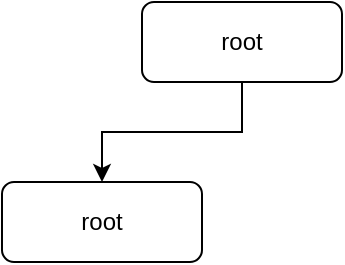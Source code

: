 <mxfile version="14.4.3" type="device" pages="5"><diagram id="8GySavSKxKX6QQx6Ma8m" name="Page-1"><mxGraphModel dx="1422" dy="796" grid="1" gridSize="10" guides="1" tooltips="1" connect="1" arrows="1" fold="1" page="1" pageScale="1" pageWidth="850" pageHeight="1100" math="0" shadow="0"><root><mxCell id="0"/><mxCell id="1" parent="0"/><mxCell id="D41sFBr4eCAOC7913Bmc-3" value="" style="edgeStyle=orthogonalEdgeStyle;rounded=0;orthogonalLoop=1;jettySize=auto;html=1;" edge="1" parent="1" source="D41sFBr4eCAOC7913Bmc-1" target="D41sFBr4eCAOC7913Bmc-2"><mxGeometry relative="1" as="geometry"/></mxCell><mxCell id="D41sFBr4eCAOC7913Bmc-1" value="root" style="rounded=1;whiteSpace=wrap;html=1;" vertex="1" parent="1"><mxGeometry x="370" y="90" width="100" height="40" as="geometry"/></mxCell><mxCell id="D41sFBr4eCAOC7913Bmc-2" value="root" style="rounded=1;whiteSpace=wrap;html=1;" vertex="1" parent="1"><mxGeometry x="300" y="180" width="100" height="40" as="geometry"/></mxCell></root></mxGraphModel></diagram><diagram name="Page-2" id="sOyPZaZrSx-ND-3U_L5J"><mxGraphModel dx="1718" dy="962" grid="1" gridSize="10" guides="1" tooltips="1" connect="1" arrows="1" fold="1" page="1" pageScale="1" pageWidth="850" pageHeight="1100" math="0" shadow="0"><root><mxCell id="zsGokrt1oiPqd7M9gTBO-0"/><mxCell id="zsGokrt1oiPqd7M9gTBO-1" parent="zsGokrt1oiPqd7M9gTBO-0"/><mxCell id="yEybjVMSFyJCioqOHTPo-84" value="" style="rounded=0;whiteSpace=wrap;html=1;" vertex="1" parent="zsGokrt1oiPqd7M9gTBO-1"><mxGeometry x="40" y="920" width="770" height="200" as="geometry"/></mxCell><mxCell id="yEybjVMSFyJCioqOHTPo-83" value="" style="rounded=0;whiteSpace=wrap;html=1;" vertex="1" parent="zsGokrt1oiPqd7M9gTBO-1"><mxGeometry x="654.5" y="140" width="150" height="730" as="geometry"/></mxCell><mxCell id="yEybjVMSFyJCioqOHTPo-82" value="" style="rounded=0;whiteSpace=wrap;html=1;" vertex="1" parent="zsGokrt1oiPqd7M9gTBO-1"><mxGeometry x="450" y="140" width="150" height="730" as="geometry"/></mxCell><mxCell id="yEybjVMSFyJCioqOHTPo-81" value="" style="rounded=0;whiteSpace=wrap;html=1;" vertex="1" parent="zsGokrt1oiPqd7M9gTBO-1"><mxGeometry x="250" y="140" width="150" height="730" as="geometry"/></mxCell><mxCell id="yEybjVMSFyJCioqOHTPo-79" value="" style="rounded=0;whiteSpace=wrap;html=1;" vertex="1" parent="zsGokrt1oiPqd7M9gTBO-1"><mxGeometry x="40" y="140" width="150" height="730" as="geometry"/></mxCell><mxCell id="920wuEPr79SAySh5fpeT-2" value="" style="edgeStyle=orthogonalEdgeStyle;rounded=0;orthogonalLoop=1;jettySize=auto;html=1;exitX=0;exitY=0.5;exitDx=0;exitDy=0;" parent="zsGokrt1oiPqd7M9gTBO-1" source="920wuEPr79SAySh5fpeT-0" target="920wuEPr79SAySh5fpeT-1" edge="1"><mxGeometry relative="1" as="geometry"/></mxCell><mxCell id="920wuEPr79SAySh5fpeT-90" style="edgeStyle=orthogonalEdgeStyle;rounded=0;orthogonalLoop=1;jettySize=auto;html=1;entryX=0.5;entryY=0;entryDx=0;entryDy=0;" parent="zsGokrt1oiPqd7M9gTBO-1" target="yEybjVMSFyJCioqOHTPo-3" edge="1"><mxGeometry relative="1" as="geometry"><mxPoint x="450" y="70" as="sourcePoint"/><mxPoint x="646.25" y="170" as="targetPoint"/><Array as="points"><mxPoint x="526" y="70"/></Array></mxGeometry></mxCell><mxCell id="920wuEPr79SAySh5fpeT-93" style="edgeStyle=orthogonalEdgeStyle;rounded=0;orthogonalLoop=1;jettySize=auto;html=1;entryX=0.5;entryY=0;entryDx=0;entryDy=0;" parent="zsGokrt1oiPqd7M9gTBO-1" source="920wuEPr79SAySh5fpeT-0" target="920wuEPr79SAySh5fpeT-33" edge="1"><mxGeometry relative="1" as="geometry"/></mxCell><mxCell id="920wuEPr79SAySh5fpeT-0" value="sensor messages" style="rounded=1;whiteSpace=wrap;html=1;" parent="zsGokrt1oiPqd7M9gTBO-1" vertex="1"><mxGeometry x="366.25" y="40" width="100" height="60" as="geometry"/></mxCell><mxCell id="920wuEPr79SAySh5fpeT-23" style="edgeStyle=orthogonalEdgeStyle;rounded=0;orthogonalLoop=1;jettySize=auto;html=1;exitX=1;exitY=0.5;exitDx=0;exitDy=0;" parent="zsGokrt1oiPqd7M9gTBO-1" source="920wuEPr79SAySh5fpeT-0" target="920wuEPr79SAySh5fpeT-24" edge="1"><mxGeometry relative="1" as="geometry"><mxPoint x="800" y="260" as="targetPoint"/></mxGeometry></mxCell><mxCell id="920wuEPr79SAySh5fpeT-1" value="multi-laser image time alignment" style="whiteSpace=wrap;html=1;rounded=1;" parent="zsGokrt1oiPqd7M9gTBO-1" vertex="1"><mxGeometry x="265.75" y="170" width="120" height="60" as="geometry"/></mxCell><mxCell id="920wuEPr79SAySh5fpeT-3" value="extract featrue from laser frame" style="whiteSpace=wrap;html=1;rounded=1;" parent="zsGokrt1oiPqd7M9gTBO-1" vertex="1"><mxGeometry x="265.75" y="350" width="120" height="60" as="geometry"/></mxCell><mxCell id="920wuEPr79SAySh5fpeT-8" value="laser odometry" style="whiteSpace=wrap;html=1;rounded=1;" parent="zsGokrt1oiPqd7M9gTBO-1" vertex="1"><mxGeometry x="265.75" y="530" width="120" height="60" as="geometry"/></mxCell><mxCell id="920wuEPr79SAySh5fpeT-12" value="save laser keyframe to map mananger" style="whiteSpace=wrap;html=1;rounded=1;" parent="zsGokrt1oiPqd7M9gTBO-1" vertex="1"><mxGeometry x="265.75" y="620" width="120" height="60" as="geometry"/></mxCell><mxCell id="920wuEPr79SAySh5fpeT-13" value="" style="edgeStyle=orthogonalEdgeStyle;rounded=0;orthogonalLoop=1;jettySize=auto;html=1;" parent="zsGokrt1oiPqd7M9gTBO-1" source="920wuEPr79SAySh5fpeT-8" target="920wuEPr79SAySh5fpeT-12" edge="1"><mxGeometry x="248.25" y="60" as="geometry"/></mxCell><mxCell id="920wuEPr79SAySh5fpeT-22" value="" style="edgeStyle=orthogonalEdgeStyle;rounded=0;orthogonalLoop=1;jettySize=auto;html=1;" parent="zsGokrt1oiPqd7M9gTBO-1" source="920wuEPr79SAySh5fpeT-20" target="920wuEPr79SAySh5fpeT-8" edge="1"><mxGeometry x="248.25" y="60" as="geometry"/></mxCell><mxCell id="920wuEPr79SAySh5fpeT-20" value="get initial guess from odom and imu" style="whiteSpace=wrap;html=1;rounded=1;" parent="zsGokrt1oiPqd7M9gTBO-1" vertex="1"><mxGeometry x="265.75" y="440" width="120" height="60" as="geometry"/></mxCell><mxCell id="920wuEPr79SAySh5fpeT-21" value="" style="edgeStyle=orthogonalEdgeStyle;rounded=0;orthogonalLoop=1;jettySize=auto;html=1;" parent="zsGokrt1oiPqd7M9gTBO-1" source="920wuEPr79SAySh5fpeT-3" target="920wuEPr79SAySh5fpeT-20" edge="1"><mxGeometry x="248.25" y="60" as="geometry"/></mxCell><mxCell id="920wuEPr79SAySh5fpeT-29" value="publish poseInOdom&lt;br&gt;get odom2map then publish poseInMap" style="whiteSpace=wrap;html=1;rounded=1;" parent="zsGokrt1oiPqd7M9gTBO-1" vertex="1"><mxGeometry x="265.75" y="720" width="120" height="60" as="geometry"/></mxCell><mxCell id="920wuEPr79SAySh5fpeT-30" value="" style="edgeStyle=orthogonalEdgeStyle;rounded=0;orthogonalLoop=1;jettySize=auto;html=1;" parent="zsGokrt1oiPqd7M9gTBO-1" source="920wuEPr79SAySh5fpeT-12" target="920wuEPr79SAySh5fpeT-29" edge="1"><mxGeometry x="248.25" y="60" as="geometry"/></mxCell><mxCell id="920wuEPr79SAySh5fpeT-41" style="edgeStyle=orthogonalEdgeStyle;rounded=0;orthogonalLoop=1;jettySize=auto;html=1;entryX=0.5;entryY=0;entryDx=0;entryDy=0;" parent="zsGokrt1oiPqd7M9gTBO-1" source="920wuEPr79SAySh5fpeT-40" target="920wuEPr79SAySh5fpeT-3" edge="1"><mxGeometry x="248.25" y="60" as="geometry"/></mxCell><mxCell id="920wuEPr79SAySh5fpeT-40" value="&lt;span&gt;generate deskewed laser frame&lt;/span&gt;" style="rounded=1;whiteSpace=wrap;html=1;" parent="zsGokrt1oiPqd7M9gTBO-1" vertex="1"><mxGeometry x="265.75" y="260" width="120" height="60" as="geometry"/></mxCell><mxCell id="920wuEPr79SAySh5fpeT-39" style="edgeStyle=orthogonalEdgeStyle;rounded=0;orthogonalLoop=1;jettySize=auto;html=1;" parent="zsGokrt1oiPqd7M9gTBO-1" source="920wuEPr79SAySh5fpeT-1" target="920wuEPr79SAySh5fpeT-40" edge="1"><mxGeometry x="248.25" y="60" as="geometry"><mxPoint x="345.75" y="300" as="targetPoint"/></mxGeometry></mxCell><mxCell id="yEybjVMSFyJCioqOHTPo-19" value="multi-laser image time alignment" style="whiteSpace=wrap;html=1;rounded=1;" vertex="1" parent="zsGokrt1oiPqd7M9gTBO-1"><mxGeometry x="265.75" y="170" width="120" height="60" as="geometry"/></mxCell><mxCell id="yEybjVMSFyJCioqOHTPo-20" value="extract featrue from laser frame" style="whiteSpace=wrap;html=1;rounded=1;" vertex="1" parent="zsGokrt1oiPqd7M9gTBO-1"><mxGeometry x="265.75" y="350" width="120" height="60" as="geometry"/></mxCell><mxCell id="yEybjVMSFyJCioqOHTPo-21" value="laser odometry" style="whiteSpace=wrap;html=1;rounded=1;" vertex="1" parent="zsGokrt1oiPqd7M9gTBO-1"><mxGeometry x="265.75" y="530" width="120" height="60" as="geometry"/></mxCell><mxCell id="yEybjVMSFyJCioqOHTPo-22" value="save keyframe to map mananger" style="whiteSpace=wrap;html=1;rounded=1;" vertex="1" parent="zsGokrt1oiPqd7M9gTBO-1"><mxGeometry x="265.75" y="620" width="120" height="60" as="geometry"/></mxCell><mxCell id="yEybjVMSFyJCioqOHTPo-23" value="" style="edgeStyle=orthogonalEdgeStyle;rounded=0;orthogonalLoop=1;jettySize=auto;html=1;" edge="1" parent="zsGokrt1oiPqd7M9gTBO-1" source="yEybjVMSFyJCioqOHTPo-21" target="yEybjVMSFyJCioqOHTPo-22"><mxGeometry x="248.25" y="60" as="geometry"/></mxCell><mxCell id="yEybjVMSFyJCioqOHTPo-24" value="" style="edgeStyle=orthogonalEdgeStyle;rounded=0;orthogonalLoop=1;jettySize=auto;html=1;" edge="1" parent="zsGokrt1oiPqd7M9gTBO-1" source="yEybjVMSFyJCioqOHTPo-25" target="yEybjVMSFyJCioqOHTPo-21"><mxGeometry x="248.25" y="60" as="geometry"/></mxCell><mxCell id="yEybjVMSFyJCioqOHTPo-25" value="get initial guess from odom and imu" style="whiteSpace=wrap;html=1;rounded=1;" vertex="1" parent="zsGokrt1oiPqd7M9gTBO-1"><mxGeometry x="265.75" y="440" width="120" height="60" as="geometry"/></mxCell><mxCell id="yEybjVMSFyJCioqOHTPo-26" value="" style="edgeStyle=orthogonalEdgeStyle;rounded=0;orthogonalLoop=1;jettySize=auto;html=1;" edge="1" parent="zsGokrt1oiPqd7M9gTBO-1" source="yEybjVMSFyJCioqOHTPo-20" target="yEybjVMSFyJCioqOHTPo-25"><mxGeometry x="248.25" y="60" as="geometry"/></mxCell><mxCell id="yEybjVMSFyJCioqOHTPo-27" value="publish poseInOdom&lt;br&gt;&amp;amp;poseInMap" style="whiteSpace=wrap;html=1;rounded=1;" vertex="1" parent="zsGokrt1oiPqd7M9gTBO-1"><mxGeometry x="265.75" y="720" width="120" height="60" as="geometry"/></mxCell><mxCell id="yEybjVMSFyJCioqOHTPo-28" value="" style="edgeStyle=orthogonalEdgeStyle;rounded=0;orthogonalLoop=1;jettySize=auto;html=1;" edge="1" parent="zsGokrt1oiPqd7M9gTBO-1" source="yEybjVMSFyJCioqOHTPo-22" target="yEybjVMSFyJCioqOHTPo-27"><mxGeometry x="248.25" y="60" as="geometry"/></mxCell><mxCell id="yEybjVMSFyJCioqOHTPo-29" style="edgeStyle=orthogonalEdgeStyle;rounded=0;orthogonalLoop=1;jettySize=auto;html=1;entryX=0.5;entryY=0;entryDx=0;entryDy=0;" edge="1" parent="zsGokrt1oiPqd7M9gTBO-1" source="yEybjVMSFyJCioqOHTPo-30" target="yEybjVMSFyJCioqOHTPo-20"><mxGeometry x="248.25" y="60" as="geometry"/></mxCell><mxCell id="yEybjVMSFyJCioqOHTPo-30" value="&lt;span&gt;generate deskewed laser frame&lt;/span&gt;" style="rounded=1;whiteSpace=wrap;html=1;" vertex="1" parent="zsGokrt1oiPqd7M9gTBO-1"><mxGeometry x="265.75" y="260" width="120" height="60" as="geometry"/></mxCell><mxCell id="yEybjVMSFyJCioqOHTPo-31" style="edgeStyle=orthogonalEdgeStyle;rounded=0;orthogonalLoop=1;jettySize=auto;html=1;" edge="1" parent="zsGokrt1oiPqd7M9gTBO-1" source="yEybjVMSFyJCioqOHTPo-19" target="yEybjVMSFyJCioqOHTPo-30"><mxGeometry x="248.25" y="60" as="geometry"><mxPoint x="345.75" y="300" as="targetPoint"/></mxGeometry></mxCell><mxCell id="yEybjVMSFyJCioqOHTPo-32" value="Lidar thread" style="text;html=1;strokeColor=none;fillColor=none;align=center;verticalAlign=middle;whiteSpace=wrap;rounded=0;" vertex="1" parent="zsGokrt1oiPqd7M9gTBO-1"><mxGeometry x="305.75" y="830" width="40" height="20" as="geometry"/></mxCell><mxCell id="yEybjVMSFyJCioqOHTPo-77" value="GNSS thread" style="text;html=1;strokeColor=none;fillColor=none;align=center;verticalAlign=middle;whiteSpace=wrap;rounded=0;" vertex="1" parent="zsGokrt1oiPqd7M9gTBO-1"><mxGeometry x="709" y="830" width="40" height="20" as="geometry"/></mxCell><mxCell id="yEybjVMSFyJCioqOHTPo-78" value="Visual thread" style="text;html=1;strokeColor=none;fillColor=none;align=center;verticalAlign=middle;whiteSpace=wrap;rounded=0;" vertex="1" parent="zsGokrt1oiPqd7M9gTBO-1"><mxGeometry x="506.25" y="830" width="40" height="20" as="geometry"/></mxCell><mxCell id="920wuEPr79SAySh5fpeT-33" value="get poseInOdom&amp;amp; optimize" style="whiteSpace=wrap;html=1;rounded=1;dashed=1;" parent="zsGokrt1oiPqd7M9gTBO-1" vertex="1"><mxGeometry x="55" y="170" width="120" height="60" as="geometry"/></mxCell><mxCell id="920wuEPr79SAySh5fpeT-107" style="edgeStyle=orthogonalEdgeStyle;rounded=0;orthogonalLoop=1;jettySize=auto;html=1;exitX=0.5;exitY=1;exitDx=0;exitDy=0;entryX=0.5;entryY=0;entryDx=0;entryDy=0;" parent="zsGokrt1oiPqd7M9gTBO-1" source="920wuEPr79SAySh5fpeT-35" target="920wuEPr79SAySh5fpeT-106" edge="1"><mxGeometry x="40" y="60" as="geometry"/></mxCell><mxCell id="920wuEPr79SAySh5fpeT-35" value="integration&amp;amp;publish imuOdom" style="whiteSpace=wrap;html=1;rounded=1;" parent="zsGokrt1oiPqd7M9gTBO-1" vertex="1"><mxGeometry x="55" y="260" width="120" height="60" as="geometry"/></mxCell><mxCell id="920wuEPr79SAySh5fpeT-36" value="" style="edgeStyle=orthogonalEdgeStyle;rounded=0;orthogonalLoop=1;jettySize=auto;html=1;" parent="zsGokrt1oiPqd7M9gTBO-1" source="920wuEPr79SAySh5fpeT-33" target="920wuEPr79SAySh5fpeT-35" edge="1"><mxGeometry x="40" y="60" as="geometry"/></mxCell><mxCell id="920wuEPr79SAySh5fpeT-106" value="fuse with lidarodom&amp;amp;publish fused result" style="rounded=1;whiteSpace=wrap;html=1;" parent="zsGokrt1oiPqd7M9gTBO-1" vertex="1"><mxGeometry x="55" y="360" width="120" height="60" as="geometry"/></mxCell><mxCell id="QziVXmL54F9c8h0c1a6Y-1" value="IMU thread" style="text;html=1;strokeColor=none;fillColor=none;align=center;verticalAlign=middle;whiteSpace=wrap;rounded=0;" parent="zsGokrt1oiPqd7M9gTBO-1" vertex="1"><mxGeometry x="90" y="830" width="40" height="20" as="geometry"/></mxCell><mxCell id="yEybjVMSFyJCioqOHTPo-3" value="featrure tracking" style="rounded=1;whiteSpace=wrap;html=1;" vertex="1" parent="zsGokrt1oiPqd7M9gTBO-1"><mxGeometry x="466.25" y="170" width="120" height="60" as="geometry"/></mxCell><mxCell id="yEybjVMSFyJCioqOHTPo-4" value="visual feature depth alignment with laser frame" style="whiteSpace=wrap;html=1;rounded=1;" vertex="1" parent="zsGokrt1oiPqd7M9gTBO-1"><mxGeometry x="466.25" y="260" width="120" height="60" as="geometry"/></mxCell><mxCell id="yEybjVMSFyJCioqOHTPo-5" value="" style="edgeStyle=orthogonalEdgeStyle;rounded=0;orthogonalLoop=1;jettySize=auto;html=1;" edge="1" parent="zsGokrt1oiPqd7M9gTBO-1" source="yEybjVMSFyJCioqOHTPo-3" target="yEybjVMSFyJCioqOHTPo-4"><mxGeometry x="448.75" y="60" as="geometry"/></mxCell><mxCell id="yEybjVMSFyJCioqOHTPo-6" style="edgeStyle=orthogonalEdgeStyle;rounded=0;orthogonalLoop=1;jettySize=auto;html=1;entryX=0.5;entryY=0;entryDx=0;entryDy=0;" edge="1" parent="zsGokrt1oiPqd7M9gTBO-1" source="yEybjVMSFyJCioqOHTPo-7"><mxGeometry x="448.75" y="60" as="geometry"><mxPoint x="526.25" y="440" as="targetPoint"/></mxGeometry></mxCell><mxCell id="yEybjVMSFyJCioqOHTPo-7" value="visual odometry" style="whiteSpace=wrap;html=1;rounded=1;" vertex="1" parent="zsGokrt1oiPqd7M9gTBO-1"><mxGeometry x="466.25" y="350" width="120" height="60" as="geometry"/></mxCell><mxCell id="yEybjVMSFyJCioqOHTPo-8" value="" style="edgeStyle=orthogonalEdgeStyle;rounded=0;orthogonalLoop=1;jettySize=auto;html=1;" edge="1" parent="zsGokrt1oiPqd7M9gTBO-1" source="yEybjVMSFyJCioqOHTPo-4" target="yEybjVMSFyJCioqOHTPo-7"><mxGeometry x="448.75" y="60" as="geometry"/></mxCell><mxCell id="yEybjVMSFyJCioqOHTPo-9" value="save keyframe to Dbow and map manager" style="whiteSpace=wrap;html=1;rounded=1;" vertex="1" parent="zsGokrt1oiPqd7M9gTBO-1"><mxGeometry x="466.25" y="440" width="120" height="60" as="geometry"/></mxCell><mxCell id="yEybjVMSFyJCioqOHTPo-11" value="" style="edgeStyle=orthogonalEdgeStyle;rounded=0;orthogonalLoop=1;jettySize=auto;html=1;" edge="1" parent="zsGokrt1oiPqd7M9gTBO-1" source="yEybjVMSFyJCioqOHTPo-9"><mxGeometry x="448.75" y="60" as="geometry"><mxPoint x="526.276" y="530.017" as="targetPoint"/></mxGeometry></mxCell><mxCell id="yEybjVMSFyJCioqOHTPo-12" value="search loop in Dbow&amp;amp;publish loop candidates" style="whiteSpace=wrap;html=1;rounded=1;" vertex="1" parent="zsGokrt1oiPqd7M9gTBO-1"><mxGeometry x="466.25" y="530" width="120" height="60" as="geometry"/></mxCell><mxCell id="920wuEPr79SAySh5fpeT-24" value="convert to ENU coordinate" style="rounded=1;whiteSpace=wrap;html=1;" parent="zsGokrt1oiPqd7M9gTBO-1" vertex="1"><mxGeometry x="669" y="170" width="120" height="60" as="geometry"/></mxCell><mxCell id="920wuEPr79SAySh5fpeT-25" value="save gnss data" style="whiteSpace=wrap;html=1;rounded=1;" parent="zsGokrt1oiPqd7M9gTBO-1" vertex="1"><mxGeometry x="669" y="260" width="120" height="60" as="geometry"/></mxCell><mxCell id="920wuEPr79SAySh5fpeT-51" value="search gnss constraint&amp;amp;publish gnss constraint" style="rounded=1;whiteSpace=wrap;html=1;" parent="zsGokrt1oiPqd7M9gTBO-1" vertex="1"><mxGeometry x="669" y="350" width="120" height="60" as="geometry"/></mxCell><mxCell id="920wuEPr79SAySh5fpeT-26" value="" style="edgeStyle=orthogonalEdgeStyle;rounded=0;orthogonalLoop=1;jettySize=auto;html=1;" parent="zsGokrt1oiPqd7M9gTBO-1" source="920wuEPr79SAySh5fpeT-24" target="920wuEPr79SAySh5fpeT-25" edge="1"><mxGeometry x="651.5" y="60" as="geometry"/></mxCell><mxCell id="920wuEPr79SAySh5fpeT-43" value="" style="edgeStyle=orthogonalEdgeStyle;rounded=0;orthogonalLoop=1;jettySize=auto;html=1;entryX=0.5;entryY=0;entryDx=0;entryDy=0;" parent="zsGokrt1oiPqd7M9gTBO-1" source="920wuEPr79SAySh5fpeT-25" target="920wuEPr79SAySh5fpeT-51" edge="1"><mxGeometry x="651.5" y="60" as="geometry"><mxPoint x="728.983" y="340.011" as="targetPoint"/></mxGeometry></mxCell><mxCell id="920wuEPr79SAySh5fpeT-82" value="" style="edgeStyle=orthogonalEdgeStyle;rounded=0;orthogonalLoop=1;jettySize=auto;html=1;exitX=0.5;exitY=0;exitDx=0;exitDy=0;entryX=0;entryY=0.5;entryDx=0;entryDy=0;" parent="zsGokrt1oiPqd7M9gTBO-1" source="920wuEPr79SAySh5fpeT-66" edge="1" target="yEybjVMSFyJCioqOHTPo-88"><mxGeometry x="40" y="910" as="geometry"><mxPoint x="330" y="970" as="targetPoint"/><Array as="points"><mxPoint x="190" y="970"/></Array></mxGeometry></mxCell><mxCell id="920wuEPr79SAySh5fpeT-66" value="align map with ENU" style="whiteSpace=wrap;html=1;rounded=1;dashed=1;" parent="zsGokrt1oiPqd7M9gTBO-1" vertex="1"><mxGeometry x="140" y="995" width="90" height="50" as="geometry"/></mxCell><mxCell id="920wuEPr79SAySh5fpeT-75" value="add loop factor" style="rounded=1;whiteSpace=wrap;html=1;dashed=1;" parent="zsGokrt1oiPqd7M9gTBO-1" vertex="1"><mxGeometry x="700" y="1045.0" width="100" height="60" as="geometry"/></mxCell><mxCell id="920wuEPr79SAySh5fpeT-77" value="" style="edgeStyle=orthogonalEdgeStyle;rounded=0;orthogonalLoop=1;jettySize=auto;html=1;" parent="zsGokrt1oiPqd7M9gTBO-1" source="920wuEPr79SAySh5fpeT-75" target="yEybjVMSFyJCioqOHTPo-94" edge="1"><mxGeometry x="-61.69" y="910" as="geometry"><mxPoint x="568.31" y="1075.0" as="targetPoint"/></mxGeometry></mxCell><mxCell id="yEybjVMSFyJCioqOHTPo-97" value="" style="edgeStyle=orthogonalEdgeStyle;rounded=0;orthogonalLoop=1;jettySize=auto;html=1;" edge="1" parent="zsGokrt1oiPqd7M9gTBO-1" source="920wuEPr79SAySh5fpeT-80" target="yEybjVMSFyJCioqOHTPo-96"><mxGeometry relative="1" as="geometry"/></mxCell><mxCell id="920wuEPr79SAySh5fpeT-80" value="optimize&amp;amp; update" style="rounded=1;whiteSpace=wrap;html=1;" parent="zsGokrt1oiPqd7M9gTBO-1" vertex="1"><mxGeometry x="396.25" y="1045.0" width="100" height="60" as="geometry"/></mxCell><mxCell id="920wuEPr79SAySh5fpeT-79" value="" style="edgeStyle=orthogonalEdgeStyle;rounded=0;orthogonalLoop=1;jettySize=auto;html=1;exitX=0.036;exitY=0.511;exitDx=0;exitDy=0;exitPerimeter=0;" parent="zsGokrt1oiPqd7M9gTBO-1" source="yEybjVMSFyJCioqOHTPo-94" target="920wuEPr79SAySh5fpeT-80" edge="1"><mxGeometry x="-40" y="910" as="geometry"><mxPoint x="525" y="1075.0" as="targetPoint"/><mxPoint x="470" y="1075.0" as="sourcePoint"/></mxGeometry></mxCell><mxCell id="yEybjVMSFyJCioqOHTPo-95" value="Y" style="edgeLabel;html=1;align=center;verticalAlign=middle;resizable=0;points=[];" vertex="1" connectable="0" parent="920wuEPr79SAySh5fpeT-79"><mxGeometry relative="1" as="geometry"><mxPoint x="3" y="-1" as="offset"/></mxGeometry></mxCell><mxCell id="QziVXmL54F9c8h0c1a6Y-5" value="Optimization thread" style="text;html=1;strokeColor=none;fillColor=none;align=center;verticalAlign=middle;whiteSpace=wrap;rounded=0;" parent="zsGokrt1oiPqd7M9gTBO-1" vertex="1"><mxGeometry x="61" y="1015" width="40" height="20" as="geometry"/></mxCell><mxCell id="yEybjVMSFyJCioqOHTPo-90" value="" style="edgeStyle=orthogonalEdgeStyle;rounded=0;orthogonalLoop=1;jettySize=auto;html=1;" edge="1" parent="zsGokrt1oiPqd7M9gTBO-1" source="yEybjVMSFyJCioqOHTPo-88" target="yEybjVMSFyJCioqOHTPo-89"><mxGeometry relative="1" as="geometry"/></mxCell><mxCell id="yEybjVMSFyJCioqOHTPo-88" value="add lidar odom factor" style="whiteSpace=wrap;html=1;rounded=1;dashed=1;" vertex="1" parent="zsGokrt1oiPqd7M9gTBO-1"><mxGeometry x="250" y="940.0" width="100" height="60" as="geometry"/></mxCell><mxCell id="yEybjVMSFyJCioqOHTPo-92" value="" style="edgeStyle=orthogonalEdgeStyle;rounded=0;orthogonalLoop=1;jettySize=auto;html=1;" edge="1" parent="zsGokrt1oiPqd7M9gTBO-1" source="yEybjVMSFyJCioqOHTPo-89" target="yEybjVMSFyJCioqOHTPo-91"><mxGeometry relative="1" as="geometry"/></mxCell><mxCell id="yEybjVMSFyJCioqOHTPo-89" value="add visual odom factor" style="whiteSpace=wrap;html=1;rounded=1;dashed=1;" vertex="1" parent="zsGokrt1oiPqd7M9gTBO-1"><mxGeometry x="396.25" y="940.0" width="100" height="60" as="geometry"/></mxCell><mxCell id="yEybjVMSFyJCioqOHTPo-93" value="" style="edgeStyle=orthogonalEdgeStyle;rounded=0;orthogonalLoop=1;jettySize=auto;html=1;" edge="1" parent="zsGokrt1oiPqd7M9gTBO-1" source="yEybjVMSFyJCioqOHTPo-91" target="920wuEPr79SAySh5fpeT-75"><mxGeometry relative="1" as="geometry"/></mxCell><mxCell id="yEybjVMSFyJCioqOHTPo-91" value="add gnss factor" style="whiteSpace=wrap;html=1;rounded=1;dashed=1;" vertex="1" parent="zsGokrt1oiPqd7M9gTBO-1"><mxGeometry x="554.5" y="940.0" width="100" height="60" as="geometry"/></mxCell><mxCell id="yEybjVMSFyJCioqOHTPo-98" style="edgeStyle=orthogonalEdgeStyle;rounded=0;orthogonalLoop=1;jettySize=auto;html=1;entryX=1;entryY=0.25;entryDx=0;entryDy=0;exitX=0.5;exitY=0;exitDx=0;exitDy=0;" edge="1" parent="zsGokrt1oiPqd7M9gTBO-1" source="yEybjVMSFyJCioqOHTPo-94" target="yEybjVMSFyJCioqOHTPo-96"><mxGeometry relative="1" as="geometry"><Array as="points"><mxPoint x="598" y="1020"/><mxPoint x="370" y="1020"/><mxPoint x="370" y="1060"/></Array></mxGeometry></mxCell><mxCell id="yEybjVMSFyJCioqOHTPo-100" value="N" style="edgeLabel;html=1;align=center;verticalAlign=middle;resizable=0;points=[];" vertex="1" connectable="0" parent="yEybjVMSFyJCioqOHTPo-98"><mxGeometry x="-0.373" y="-2" relative="1" as="geometry"><mxPoint x="-5" as="offset"/></mxGeometry></mxCell><mxCell id="yEybjVMSFyJCioqOHTPo-94" value="loop or gnss factor&lt;br&gt;added?" style="rhombus;whiteSpace=wrap;html=1;rounded=1;" vertex="1" parent="zsGokrt1oiPqd7M9gTBO-1"><mxGeometry x="528.31" y="1035" width="140" height="80" as="geometry"/></mxCell><mxCell id="yEybjVMSFyJCioqOHTPo-99" value="" style="edgeStyle=orthogonalEdgeStyle;rounded=0;orthogonalLoop=1;jettySize=auto;html=1;" edge="1" parent="zsGokrt1oiPqd7M9gTBO-1" source="yEybjVMSFyJCioqOHTPo-96" target="yEybjVMSFyJCioqOHTPo-88"><mxGeometry relative="1" as="geometry"/></mxCell><mxCell id="yEybjVMSFyJCioqOHTPo-96" value="sleep" style="rounded=1;whiteSpace=wrap;html=1;" vertex="1" parent="zsGokrt1oiPqd7M9gTBO-1"><mxGeometry x="250" y="1045.0" width="100" height="60" as="geometry"/></mxCell></root></mxGraphModel></diagram><diagram name="Page-1" id="MHGCBpmIP7u4E44I1Bkz"><mxGraphModel dx="2717" dy="1093" grid="1" gridSize="10" guides="1" tooltips="1" connect="1" arrows="1" fold="1" page="1" pageScale="1" pageWidth="850" pageHeight="1100" math="0" shadow="0">&#xa;            <root>&#xa;                <mxCell id="0"/>&#xa;                <mxCell id="1" parent="0"/>&#xa;                <mxCell id="4" value="" style="edgeStyle=orthogonalEdgeStyle;rounded=0;orthogonalLoop=1;jettySize=auto;html=1;" parent="1" source="2" target="3" edge="1">&#xa;                    <mxGeometry relative="1" as="geometry"/>&#xa;                </mxCell>&#xa;                <mxCell id="2" value="传感器数据采集" style="rounded=1;whiteSpace=wrap;html=1;" parent="1" vertex="1">&#xa;                    <mxGeometry x="240" y="100" width="120" height="60" as="geometry"/>&#xa;                </mxCell>&#xa;                <mxCell id="6" value="" style="edgeStyle=orthogonalEdgeStyle;rounded=0;orthogonalLoop=1;jettySize=auto;html=1;" parent="1" source="3" target="5" edge="1">&#xa;                    <mxGeometry relative="1" as="geometry"/>&#xa;                </mxCell>&#xa;                <mxCell id="9" value="" style="edgeStyle=orthogonalEdgeStyle;rounded=0;orthogonalLoop=1;jettySize=auto;html=1;" parent="1" source="3" target="12" edge="1">&#xa;                    <mxGeometry relative="1" as="geometry">&#xa;                        <mxPoint x="440" y="270" as="targetPoint"/>&#xa;                    </mxGeometry>&#xa;                </mxCell>&#xa;                <mxCell id="14" value="" style="edgeStyle=orthogonalEdgeStyle;rounded=0;orthogonalLoop=1;jettySize=auto;html=1;" parent="1" source="3" target="13" edge="1">&#xa;                    <mxGeometry relative="1" as="geometry">&#xa;                        <Array as="points">&#xa;                            <mxPoint x="100" y="280"/>&#xa;                        </Array>&#xa;                    </mxGeometry>&#xa;                </mxCell>&#xa;                <mxCell id="40" style="edgeStyle=orthogonalEdgeStyle;rounded=0;orthogonalLoop=1;jettySize=auto;html=1;exitX=0;exitY=0.25;exitDx=0;exitDy=0;" parent="1" source="3" target="41" edge="1">&#xa;                    <mxGeometry relative="1" as="geometry">&#xa;                        <mxPoint x="-60" y="420" as="targetPoint"/>&#xa;                    </mxGeometry>&#xa;                </mxCell>&#xa;                <mxCell id="3" value="传感器数据预处理" style="rounded=1;whiteSpace=wrap;html=1;" parent="1" vertex="1">&#xa;                    <mxGeometry x="240" y="240" width="120" height="60" as="geometry"/>&#xa;                </mxCell>&#xa;                <mxCell id="23" style="edgeStyle=orthogonalEdgeStyle;rounded=0;orthogonalLoop=1;jettySize=auto;html=1;entryX=0;entryY=0.5;entryDx=0;entryDy=0;" parent="1" source="5" target="12" edge="1">&#xa;                    <mxGeometry relative="1" as="geometry"/>&#xa;                </mxCell>&#xa;                <mxCell id="25" value="" style="edgeStyle=orthogonalEdgeStyle;rounded=0;orthogonalLoop=1;jettySize=auto;html=1;" parent="1" source="5" target="24" edge="1">&#xa;                    <mxGeometry relative="1" as="geometry"/>&#xa;                </mxCell>&#xa;                <mxCell id="5" value="激光里程计初始化" style="whiteSpace=wrap;html=1;rounded=1;" parent="1" vertex="1">&#xa;                    <mxGeometry x="240" y="380" width="120" height="60" as="geometry"/>&#xa;                </mxCell>&#xa;                <mxCell id="27" value="" style="edgeStyle=orthogonalEdgeStyle;rounded=0;orthogonalLoop=1;jettySize=auto;html=1;" parent="1" source="12" target="26" edge="1">&#xa;                    <mxGeometry relative="1" as="geometry"/>&#xa;                </mxCell>&#xa;                <mxCell id="12" value="视觉里程计初始化" style="rounded=1;whiteSpace=wrap;html=1;" parent="1" vertex="1">&#xa;                    <mxGeometry x="530" y="380" width="120" height="60" as="geometry"/>&#xa;                </mxCell>&#xa;                <mxCell id="22" style="edgeStyle=orthogonalEdgeStyle;rounded=0;orthogonalLoop=1;jettySize=auto;html=1;entryX=0;entryY=0.5;entryDx=0;entryDy=0;" parent="1" source="13" target="5" edge="1">&#xa;                    <mxGeometry relative="1" as="geometry"/>&#xa;                </mxCell>&#xa;                <mxCell id="60" style="edgeStyle=orthogonalEdgeStyle;rounded=0;orthogonalLoop=1;jettySize=auto;html=1;entryX=0;entryY=0.25;entryDx=0;entryDy=0;" parent="1" source="13" target="15" edge="1">&#xa;                    <mxGeometry relative="1" as="geometry">&#xa;                        <Array as="points">&#xa;                            <mxPoint x="100" y="775"/>&#xa;                        </Array>&#xa;                    </mxGeometry>&#xa;                </mxCell>&#xa;                <mxCell id="13" value="轮速&amp;amp;IMU里程计" style="whiteSpace=wrap;html=1;rounded=1;" parent="1" vertex="1">&#xa;                    <mxGeometry x="40" y="380" width="120" height="60" as="geometry"/>&#xa;                </mxCell>&#xa;                <mxCell id="15" value="联合优化" style="rounded=1;whiteSpace=wrap;html=1;" parent="1" vertex="1">&#xa;                    <mxGeometry x="240" y="760" width="120" height="60" as="geometry"/>&#xa;                </mxCell>&#xa;                <mxCell id="45" value="" style="edgeStyle=orthogonalEdgeStyle;rounded=0;orthogonalLoop=1;jettySize=auto;html=1;" parent="1" source="24" target="43" edge="1">&#xa;                    <mxGeometry relative="1" as="geometry"/>&#xa;                </mxCell>&#xa;                <mxCell id="51" value="" style="edgeStyle=orthogonalEdgeStyle;rounded=0;orthogonalLoop=1;jettySize=auto;html=1;" parent="1" source="24" target="50" edge="1">&#xa;                    <mxGeometry relative="1" as="geometry"/>&#xa;                </mxCell>&#xa;                <mxCell id="24" value="激光里程计" style="whiteSpace=wrap;html=1;rounded=1;" parent="1" vertex="1">&#xa;                    <mxGeometry x="240" y="530" width="120" height="60" as="geometry"/>&#xa;                </mxCell>&#xa;                <mxCell id="53" value="" style="edgeStyle=orthogonalEdgeStyle;rounded=0;orthogonalLoop=1;jettySize=auto;html=1;" parent="1" source="26" target="52" edge="1">&#xa;                    <mxGeometry relative="1" as="geometry"/>&#xa;                </mxCell>&#xa;                <mxCell id="26" value="视觉里程计" style="whiteSpace=wrap;html=1;rounded=1;" parent="1" vertex="1">&#xa;                    <mxGeometry x="530" y="530" width="120" height="60" as="geometry"/>&#xa;                </mxCell>&#xa;                <mxCell id="59" style="edgeStyle=orthogonalEdgeStyle;rounded=0;orthogonalLoop=1;jettySize=auto;html=1;entryX=0;entryY=0.75;entryDx=0;entryDy=0;" parent="1" source="41" target="15" edge="1">&#xa;                    <mxGeometry relative="1" as="geometry">&#xa;                        <Array as="points">&#xa;                            <mxPoint x="30" y="805"/>&#xa;                        </Array>&#xa;                    </mxGeometry>&#xa;                </mxCell>&#xa;                <mxCell id="58" style="edgeStyle=orthogonalEdgeStyle;rounded=0;orthogonalLoop=1;jettySize=auto;html=1;entryX=1;entryY=0.25;entryDx=0;entryDy=0;exitX=0.25;exitY=1;exitDx=0;exitDy=0;" parent="1" source="43" target="15" edge="1">&#xa;                    <mxGeometry relative="1" as="geometry">&#xa;                        <Array as="points">&#xa;                            <mxPoint x="420" y="775"/>&#xa;                        </Array>&#xa;                    </mxGeometry>&#xa;                </mxCell>&#xa;                <mxCell id="43" value="回环检测" style="whiteSpace=wrap;html=1;rounded=1;" parent="1" vertex="1">&#xa;                    <mxGeometry x="390" y="530" width="120" height="60" as="geometry"/>&#xa;                </mxCell>&#xa;                <mxCell id="47" value="前端" style="swimlane;horizontal=0;" parent="1" vertex="1">&#xa;                    <mxGeometry x="-60" y="350" width="720" height="270" as="geometry"/>&#xa;                </mxCell>&#xa;                <mxCell id="41" value="GNSS全局定位" style="rounded=1;whiteSpace=wrap;html=1;" parent="47" vertex="1">&#xa;                    <mxGeometry x="40" y="180" width="100" height="60" as="geometry"/>&#xa;                </mxCell>&#xa;                <mxCell id="49" value="数据预处理" style="swimlane;horizontal=0;" parent="1" vertex="1">&#xa;                    <mxGeometry x="-60" y="200" width="720" height="150" as="geometry"/>&#xa;                </mxCell>&#xa;                <mxCell id="55" style="edgeStyle=orthogonalEdgeStyle;rounded=0;orthogonalLoop=1;jettySize=auto;html=1;entryX=0.5;entryY=0;entryDx=0;entryDy=0;" parent="1" source="50" target="15" edge="1">&#xa;                    <mxGeometry relative="1" as="geometry"/>&#xa;                </mxCell>&#xa;                <mxCell id="50" value="地图保存" style="whiteSpace=wrap;html=1;rounded=1;" parent="1" vertex="1">&#xa;                    <mxGeometry x="240" y="650" width="120" height="60" as="geometry"/>&#xa;                </mxCell>&#xa;                <mxCell id="57" style="edgeStyle=orthogonalEdgeStyle;rounded=0;orthogonalLoop=1;jettySize=auto;html=1;entryX=1;entryY=0.75;entryDx=0;entryDy=0;" parent="1" source="52" target="15" edge="1">&#xa;                    <mxGeometry relative="1" as="geometry">&#xa;                        <Array as="points">&#xa;                            <mxPoint x="590" y="805"/>&#xa;                        </Array>&#xa;                    </mxGeometry>&#xa;                </mxCell>&#xa;                <mxCell id="61" style="edgeStyle=orthogonalEdgeStyle;rounded=0;orthogonalLoop=1;jettySize=auto;html=1;entryX=0.75;entryY=1;entryDx=0;entryDy=0;" parent="1" source="52" target="43" edge="1">&#xa;                    <mxGeometry relative="1" as="geometry"/>&#xa;                </mxCell>&#xa;                <mxCell id="52" value="特征管理" style="whiteSpace=wrap;html=1;rounded=1;" parent="1" vertex="1">&#xa;                    <mxGeometry x="530" y="650" width="120" height="60" as="geometry"/>&#xa;                </mxCell>&#xa;                <mxCell id="62" value="后端" style="swimlane;horizontal=0;" parent="1" vertex="1">&#xa;                    <mxGeometry x="-60" y="620" width="720" height="230" as="geometry"/>&#xa;                </mxCell>&#xa;                <mxCell id="63" value="驱动" style="swimlane;horizontal=0;" parent="1" vertex="1">&#xa;                    <mxGeometry x="-60" y="50" width="720" height="150" as="geometry"/>&#xa;                </mxCell>&#xa;            </root>&#xa;        </mxGraphModel></diagram><diagram name="Page-2" id="5ddp1e-g8_umgMlE9klO"><mxGraphModel dx="1718" dy="962" grid="1" gridSize="10" guides="1" tooltips="1" connect="1" arrows="1" fold="1" page="1" pageScale="1" pageWidth="850" pageHeight="1100" math="0" shadow="0"><root><mxCell id="zsGokrt1oiPqd7M9gTBO-0"/><mxCell id="zsGokrt1oiPqd7M9gTBO-1" parent="zsGokrt1oiPqd7M9gTBO-0"/><mxCell id="yEybjVMSFyJCioqOHTPo-84" value="" style="rounded=0;whiteSpace=wrap;html=1;" vertex="1" parent="zsGokrt1oiPqd7M9gTBO-1"><mxGeometry x="40" y="920" width="770" height="200" as="geometry"/></mxCell><mxCell id="yEybjVMSFyJCioqOHTPo-83" value="" style="rounded=0;whiteSpace=wrap;html=1;" vertex="1" parent="zsGokrt1oiPqd7M9gTBO-1"><mxGeometry x="654.5" y="140" width="150" height="730" as="geometry"/></mxCell><mxCell id="yEybjVMSFyJCioqOHTPo-82" value="" style="rounded=0;whiteSpace=wrap;html=1;" vertex="1" parent="zsGokrt1oiPqd7M9gTBO-1"><mxGeometry x="450" y="140" width="150" height="730" as="geometry"/></mxCell><mxCell id="yEybjVMSFyJCioqOHTPo-81" value="" style="rounded=0;whiteSpace=wrap;html=1;" vertex="1" parent="zsGokrt1oiPqd7M9gTBO-1"><mxGeometry x="250" y="140" width="150" height="730" as="geometry"/></mxCell><mxCell id="yEybjVMSFyJCioqOHTPo-79" value="" style="rounded=0;whiteSpace=wrap;html=1;" vertex="1" parent="zsGokrt1oiPqd7M9gTBO-1"><mxGeometry x="40" y="140" width="150" height="730" as="geometry"/></mxCell><mxCell id="920wuEPr79SAySh5fpeT-2" value="" style="edgeStyle=orthogonalEdgeStyle;rounded=0;orthogonalLoop=1;jettySize=auto;html=1;exitX=0;exitY=0.5;exitDx=0;exitDy=0;" parent="zsGokrt1oiPqd7M9gTBO-1" source="920wuEPr79SAySh5fpeT-0" target="920wuEPr79SAySh5fpeT-1" edge="1"><mxGeometry relative="1" as="geometry"/></mxCell><mxCell id="920wuEPr79SAySh5fpeT-90" style="edgeStyle=orthogonalEdgeStyle;rounded=0;orthogonalLoop=1;jettySize=auto;html=1;entryX=0.5;entryY=0;entryDx=0;entryDy=0;" parent="zsGokrt1oiPqd7M9gTBO-1" target="yEybjVMSFyJCioqOHTPo-3" edge="1"><mxGeometry relative="1" as="geometry"><mxPoint x="450" y="70" as="sourcePoint"/><mxPoint x="646.25" y="170" as="targetPoint"/><Array as="points"><mxPoint x="526" y="70"/></Array></mxGeometry></mxCell><mxCell id="920wuEPr79SAySh5fpeT-93" style="edgeStyle=orthogonalEdgeStyle;rounded=0;orthogonalLoop=1;jettySize=auto;html=1;entryX=0.5;entryY=0;entryDx=0;entryDy=0;" parent="zsGokrt1oiPqd7M9gTBO-1" source="920wuEPr79SAySh5fpeT-0" target="920wuEPr79SAySh5fpeT-33" edge="1"><mxGeometry relative="1" as="geometry"/></mxCell><mxCell id="920wuEPr79SAySh5fpeT-0" value="sensor messages" style="rounded=1;whiteSpace=wrap;html=1;" parent="zsGokrt1oiPqd7M9gTBO-1" vertex="1"><mxGeometry x="366.25" y="40" width="100" height="60" as="geometry"/></mxCell><mxCell id="920wuEPr79SAySh5fpeT-23" style="edgeStyle=orthogonalEdgeStyle;rounded=0;orthogonalLoop=1;jettySize=auto;html=1;exitX=1;exitY=0.5;exitDx=0;exitDy=0;" parent="zsGokrt1oiPqd7M9gTBO-1" source="920wuEPr79SAySh5fpeT-0" target="920wuEPr79SAySh5fpeT-24" edge="1"><mxGeometry relative="1" as="geometry"><mxPoint x="800" y="260" as="targetPoint"/></mxGeometry></mxCell><mxCell id="920wuEPr79SAySh5fpeT-1" value="multi-laser image time alignment" style="whiteSpace=wrap;html=1;rounded=1;" parent="zsGokrt1oiPqd7M9gTBO-1" vertex="1"><mxGeometry x="265.75" y="170" width="120" height="60" as="geometry"/></mxCell><mxCell id="920wuEPr79SAySh5fpeT-3" value="extract featrue from laser frame" style="whiteSpace=wrap;html=1;rounded=1;" parent="zsGokrt1oiPqd7M9gTBO-1" vertex="1"><mxGeometry x="265.75" y="350" width="120" height="60" as="geometry"/></mxCell><mxCell id="920wuEPr79SAySh5fpeT-8" value="laser odometry" style="whiteSpace=wrap;html=1;rounded=1;" parent="zsGokrt1oiPqd7M9gTBO-1" vertex="1"><mxGeometry x="265.75" y="530" width="120" height="60" as="geometry"/></mxCell><mxCell id="920wuEPr79SAySh5fpeT-12" value="save laser keyframe to map mananger" style="whiteSpace=wrap;html=1;rounded=1;" parent="zsGokrt1oiPqd7M9gTBO-1" vertex="1"><mxGeometry x="265.75" y="620" width="120" height="60" as="geometry"/></mxCell><mxCell id="920wuEPr79SAySh5fpeT-13" value="" style="edgeStyle=orthogonalEdgeStyle;rounded=0;orthogonalLoop=1;jettySize=auto;html=1;" parent="zsGokrt1oiPqd7M9gTBO-1" source="920wuEPr79SAySh5fpeT-8" target="920wuEPr79SAySh5fpeT-12" edge="1"><mxGeometry x="248.25" y="60" as="geometry"/></mxCell><mxCell id="920wuEPr79SAySh5fpeT-22" value="" style="edgeStyle=orthogonalEdgeStyle;rounded=0;orthogonalLoop=1;jettySize=auto;html=1;" parent="zsGokrt1oiPqd7M9gTBO-1" source="920wuEPr79SAySh5fpeT-20" target="920wuEPr79SAySh5fpeT-8" edge="1"><mxGeometry x="248.25" y="60" as="geometry"/></mxCell><mxCell id="920wuEPr79SAySh5fpeT-20" value="get initial guess from odom and imu" style="whiteSpace=wrap;html=1;rounded=1;" parent="zsGokrt1oiPqd7M9gTBO-1" vertex="1"><mxGeometry x="265.75" y="440" width="120" height="60" as="geometry"/></mxCell><mxCell id="920wuEPr79SAySh5fpeT-21" value="" style="edgeStyle=orthogonalEdgeStyle;rounded=0;orthogonalLoop=1;jettySize=auto;html=1;" parent="zsGokrt1oiPqd7M9gTBO-1" source="920wuEPr79SAySh5fpeT-3" target="920wuEPr79SAySh5fpeT-20" edge="1"><mxGeometry x="248.25" y="60" as="geometry"/></mxCell><mxCell id="920wuEPr79SAySh5fpeT-29" value="publish poseInOdom&lt;br&gt;get odom2map then publish poseInMap" style="whiteSpace=wrap;html=1;rounded=1;" parent="zsGokrt1oiPqd7M9gTBO-1" vertex="1"><mxGeometry x="265.75" y="720" width="120" height="60" as="geometry"/></mxCell><mxCell id="920wuEPr79SAySh5fpeT-30" value="" style="edgeStyle=orthogonalEdgeStyle;rounded=0;orthogonalLoop=1;jettySize=auto;html=1;" parent="zsGokrt1oiPqd7M9gTBO-1" source="920wuEPr79SAySh5fpeT-12" target="920wuEPr79SAySh5fpeT-29" edge="1"><mxGeometry x="248.25" y="60" as="geometry"/></mxCell><mxCell id="920wuEPr79SAySh5fpeT-41" style="edgeStyle=orthogonalEdgeStyle;rounded=0;orthogonalLoop=1;jettySize=auto;html=1;entryX=0.5;entryY=0;entryDx=0;entryDy=0;" parent="zsGokrt1oiPqd7M9gTBO-1" source="920wuEPr79SAySh5fpeT-40" target="920wuEPr79SAySh5fpeT-3" edge="1"><mxGeometry x="248.25" y="60" as="geometry"/></mxCell><mxCell id="920wuEPr79SAySh5fpeT-40" value="&lt;span&gt;generate deskewed laser frame&lt;/span&gt;" style="rounded=1;whiteSpace=wrap;html=1;" parent="zsGokrt1oiPqd7M9gTBO-1" vertex="1"><mxGeometry x="265.75" y="260" width="120" height="60" as="geometry"/></mxCell><mxCell id="920wuEPr79SAySh5fpeT-39" style="edgeStyle=orthogonalEdgeStyle;rounded=0;orthogonalLoop=1;jettySize=auto;html=1;" parent="zsGokrt1oiPqd7M9gTBO-1" source="920wuEPr79SAySh5fpeT-1" target="920wuEPr79SAySh5fpeT-40" edge="1"><mxGeometry x="248.25" y="60" as="geometry"><mxPoint x="345.75" y="300" as="targetPoint"/></mxGeometry></mxCell><mxCell id="yEybjVMSFyJCioqOHTPo-19" value="multi-laser image time alignment" style="whiteSpace=wrap;html=1;rounded=1;" vertex="1" parent="zsGokrt1oiPqd7M9gTBO-1"><mxGeometry x="265.75" y="170" width="120" height="60" as="geometry"/></mxCell><mxCell id="yEybjVMSFyJCioqOHTPo-20" value="extract featrue from laser frame" style="whiteSpace=wrap;html=1;rounded=1;" vertex="1" parent="zsGokrt1oiPqd7M9gTBO-1"><mxGeometry x="265.75" y="350" width="120" height="60" as="geometry"/></mxCell><mxCell id="yEybjVMSFyJCioqOHTPo-21" value="laser odometry" style="whiteSpace=wrap;html=1;rounded=1;" vertex="1" parent="zsGokrt1oiPqd7M9gTBO-1"><mxGeometry x="265.75" y="530" width="120" height="60" as="geometry"/></mxCell><mxCell id="yEybjVMSFyJCioqOHTPo-22" value="save keyframe to map mananger" style="whiteSpace=wrap;html=1;rounded=1;" vertex="1" parent="zsGokrt1oiPqd7M9gTBO-1"><mxGeometry x="265.75" y="620" width="120" height="60" as="geometry"/></mxCell><mxCell id="yEybjVMSFyJCioqOHTPo-23" value="" style="edgeStyle=orthogonalEdgeStyle;rounded=0;orthogonalLoop=1;jettySize=auto;html=1;" edge="1" parent="zsGokrt1oiPqd7M9gTBO-1" source="yEybjVMSFyJCioqOHTPo-21" target="yEybjVMSFyJCioqOHTPo-22"><mxGeometry x="248.25" y="60" as="geometry"/></mxCell><mxCell id="yEybjVMSFyJCioqOHTPo-24" value="" style="edgeStyle=orthogonalEdgeStyle;rounded=0;orthogonalLoop=1;jettySize=auto;html=1;" edge="1" parent="zsGokrt1oiPqd7M9gTBO-1" source="yEybjVMSFyJCioqOHTPo-25" target="yEybjVMSFyJCioqOHTPo-21"><mxGeometry x="248.25" y="60" as="geometry"/></mxCell><mxCell id="yEybjVMSFyJCioqOHTPo-25" value="get initial guess from odom and imu" style="whiteSpace=wrap;html=1;rounded=1;" vertex="1" parent="zsGokrt1oiPqd7M9gTBO-1"><mxGeometry x="265.75" y="440" width="120" height="60" as="geometry"/></mxCell><mxCell id="yEybjVMSFyJCioqOHTPo-26" value="" style="edgeStyle=orthogonalEdgeStyle;rounded=0;orthogonalLoop=1;jettySize=auto;html=1;" edge="1" parent="zsGokrt1oiPqd7M9gTBO-1" source="yEybjVMSFyJCioqOHTPo-20" target="yEybjVMSFyJCioqOHTPo-25"><mxGeometry x="248.25" y="60" as="geometry"/></mxCell><mxCell id="yEybjVMSFyJCioqOHTPo-27" value="publish poseInOdom&lt;br&gt;&amp;amp;poseInMap" style="whiteSpace=wrap;html=1;rounded=1;" vertex="1" parent="zsGokrt1oiPqd7M9gTBO-1"><mxGeometry x="265.75" y="720" width="120" height="60" as="geometry"/></mxCell><mxCell id="yEybjVMSFyJCioqOHTPo-28" value="" style="edgeStyle=orthogonalEdgeStyle;rounded=0;orthogonalLoop=1;jettySize=auto;html=1;" edge="1" parent="zsGokrt1oiPqd7M9gTBO-1" source="yEybjVMSFyJCioqOHTPo-22" target="yEybjVMSFyJCioqOHTPo-27"><mxGeometry x="248.25" y="60" as="geometry"/></mxCell><mxCell id="yEybjVMSFyJCioqOHTPo-29" style="edgeStyle=orthogonalEdgeStyle;rounded=0;orthogonalLoop=1;jettySize=auto;html=1;entryX=0.5;entryY=0;entryDx=0;entryDy=0;" edge="1" parent="zsGokrt1oiPqd7M9gTBO-1" source="yEybjVMSFyJCioqOHTPo-30" target="yEybjVMSFyJCioqOHTPo-20"><mxGeometry x="248.25" y="60" as="geometry"/></mxCell><mxCell id="yEybjVMSFyJCioqOHTPo-30" value="&lt;span&gt;generate deskewed laser frame&lt;/span&gt;" style="rounded=1;whiteSpace=wrap;html=1;" vertex="1" parent="zsGokrt1oiPqd7M9gTBO-1"><mxGeometry x="265.75" y="260" width="120" height="60" as="geometry"/></mxCell><mxCell id="yEybjVMSFyJCioqOHTPo-31" style="edgeStyle=orthogonalEdgeStyle;rounded=0;orthogonalLoop=1;jettySize=auto;html=1;" edge="1" parent="zsGokrt1oiPqd7M9gTBO-1" source="yEybjVMSFyJCioqOHTPo-19" target="yEybjVMSFyJCioqOHTPo-30"><mxGeometry x="248.25" y="60" as="geometry"><mxPoint x="345.75" y="300" as="targetPoint"/></mxGeometry></mxCell><mxCell id="yEybjVMSFyJCioqOHTPo-32" value="Lidar thread" style="text;html=1;strokeColor=none;fillColor=none;align=center;verticalAlign=middle;whiteSpace=wrap;rounded=0;" vertex="1" parent="zsGokrt1oiPqd7M9gTBO-1"><mxGeometry x="305.75" y="830" width="40" height="20" as="geometry"/></mxCell><mxCell id="yEybjVMSFyJCioqOHTPo-77" value="GNSS thread" style="text;html=1;strokeColor=none;fillColor=none;align=center;verticalAlign=middle;whiteSpace=wrap;rounded=0;" vertex="1" parent="zsGokrt1oiPqd7M9gTBO-1"><mxGeometry x="709" y="830" width="40" height="20" as="geometry"/></mxCell><mxCell id="yEybjVMSFyJCioqOHTPo-78" value="Visual thread" style="text;html=1;strokeColor=none;fillColor=none;align=center;verticalAlign=middle;whiteSpace=wrap;rounded=0;" vertex="1" parent="zsGokrt1oiPqd7M9gTBO-1"><mxGeometry x="506.25" y="830" width="40" height="20" as="geometry"/></mxCell><mxCell id="920wuEPr79SAySh5fpeT-33" value="get poseInOdom&amp;amp; optimize" style="whiteSpace=wrap;html=1;rounded=1;dashed=1;" parent="zsGokrt1oiPqd7M9gTBO-1" vertex="1"><mxGeometry x="55" y="170" width="120" height="60" as="geometry"/></mxCell><mxCell id="920wuEPr79SAySh5fpeT-107" style="edgeStyle=orthogonalEdgeStyle;rounded=0;orthogonalLoop=1;jettySize=auto;html=1;exitX=0.5;exitY=1;exitDx=0;exitDy=0;entryX=0.5;entryY=0;entryDx=0;entryDy=0;" parent="zsGokrt1oiPqd7M9gTBO-1" source="920wuEPr79SAySh5fpeT-35" target="920wuEPr79SAySh5fpeT-106" edge="1"><mxGeometry x="40" y="60" as="geometry"/></mxCell><mxCell id="920wuEPr79SAySh5fpeT-35" value="integration&amp;amp;publish imuOdom" style="whiteSpace=wrap;html=1;rounded=1;" parent="zsGokrt1oiPqd7M9gTBO-1" vertex="1"><mxGeometry x="55" y="260" width="120" height="60" as="geometry"/></mxCell><mxCell id="920wuEPr79SAySh5fpeT-36" value="" style="edgeStyle=orthogonalEdgeStyle;rounded=0;orthogonalLoop=1;jettySize=auto;html=1;" parent="zsGokrt1oiPqd7M9gTBO-1" source="920wuEPr79SAySh5fpeT-33" target="920wuEPr79SAySh5fpeT-35" edge="1"><mxGeometry x="40" y="60" as="geometry"/></mxCell><mxCell id="920wuEPr79SAySh5fpeT-106" value="fuse with lidarodom&amp;amp;publish fused result" style="rounded=1;whiteSpace=wrap;html=1;" parent="zsGokrt1oiPqd7M9gTBO-1" vertex="1"><mxGeometry x="55" y="360" width="120" height="60" as="geometry"/></mxCell><mxCell id="QziVXmL54F9c8h0c1a6Y-1" value="IMU thread" style="text;html=1;strokeColor=none;fillColor=none;align=center;verticalAlign=middle;whiteSpace=wrap;rounded=0;" parent="zsGokrt1oiPqd7M9gTBO-1" vertex="1"><mxGeometry x="90" y="830" width="40" height="20" as="geometry"/></mxCell><mxCell id="yEybjVMSFyJCioqOHTPo-3" value="featrure tracking" style="rounded=1;whiteSpace=wrap;html=1;" vertex="1" parent="zsGokrt1oiPqd7M9gTBO-1"><mxGeometry x="466.25" y="170" width="120" height="60" as="geometry"/></mxCell><mxCell id="yEybjVMSFyJCioqOHTPo-4" value="visual feature depth alignment with laser frame" style="whiteSpace=wrap;html=1;rounded=1;" vertex="1" parent="zsGokrt1oiPqd7M9gTBO-1"><mxGeometry x="466.25" y="260" width="120" height="60" as="geometry"/></mxCell><mxCell id="yEybjVMSFyJCioqOHTPo-5" value="" style="edgeStyle=orthogonalEdgeStyle;rounded=0;orthogonalLoop=1;jettySize=auto;html=1;" edge="1" parent="zsGokrt1oiPqd7M9gTBO-1" source="yEybjVMSFyJCioqOHTPo-3" target="yEybjVMSFyJCioqOHTPo-4"><mxGeometry x="448.75" y="60" as="geometry"/></mxCell><mxCell id="yEybjVMSFyJCioqOHTPo-6" style="edgeStyle=orthogonalEdgeStyle;rounded=0;orthogonalLoop=1;jettySize=auto;html=1;entryX=0.5;entryY=0;entryDx=0;entryDy=0;" edge="1" parent="zsGokrt1oiPqd7M9gTBO-1" source="yEybjVMSFyJCioqOHTPo-7"><mxGeometry x="448.75" y="60" as="geometry"><mxPoint x="526.25" y="440" as="targetPoint"/></mxGeometry></mxCell><mxCell id="yEybjVMSFyJCioqOHTPo-7" value="visual odometry" style="whiteSpace=wrap;html=1;rounded=1;" vertex="1" parent="zsGokrt1oiPqd7M9gTBO-1"><mxGeometry x="466.25" y="350" width="120" height="60" as="geometry"/></mxCell><mxCell id="yEybjVMSFyJCioqOHTPo-8" value="" style="edgeStyle=orthogonalEdgeStyle;rounded=0;orthogonalLoop=1;jettySize=auto;html=1;" edge="1" parent="zsGokrt1oiPqd7M9gTBO-1" source="yEybjVMSFyJCioqOHTPo-4" target="yEybjVMSFyJCioqOHTPo-7"><mxGeometry x="448.75" y="60" as="geometry"/></mxCell><mxCell id="yEybjVMSFyJCioqOHTPo-9" value="save keyframe to Dbow and map manager" style="whiteSpace=wrap;html=1;rounded=1;" vertex="1" parent="zsGokrt1oiPqd7M9gTBO-1"><mxGeometry x="466.25" y="440" width="120" height="60" as="geometry"/></mxCell><mxCell id="yEybjVMSFyJCioqOHTPo-11" value="" style="edgeStyle=orthogonalEdgeStyle;rounded=0;orthogonalLoop=1;jettySize=auto;html=1;" edge="1" parent="zsGokrt1oiPqd7M9gTBO-1" source="yEybjVMSFyJCioqOHTPo-9"><mxGeometry x="448.75" y="60" as="geometry"><mxPoint x="526.276" y="530.017" as="targetPoint"/></mxGeometry></mxCell><mxCell id="yEybjVMSFyJCioqOHTPo-12" value="search loop in Dbow&amp;amp;publish loop candidates" style="whiteSpace=wrap;html=1;rounded=1;" vertex="1" parent="zsGokrt1oiPqd7M9gTBO-1"><mxGeometry x="466.25" y="530" width="120" height="60" as="geometry"/></mxCell><mxCell id="920wuEPr79SAySh5fpeT-24" value="convert to ENU coordinate" style="rounded=1;whiteSpace=wrap;html=1;" parent="zsGokrt1oiPqd7M9gTBO-1" vertex="1"><mxGeometry x="669" y="170" width="120" height="60" as="geometry"/></mxCell><mxCell id="920wuEPr79SAySh5fpeT-25" value="save gnss data" style="whiteSpace=wrap;html=1;rounded=1;" parent="zsGokrt1oiPqd7M9gTBO-1" vertex="1"><mxGeometry x="669" y="260" width="120" height="60" as="geometry"/></mxCell><mxCell id="920wuEPr79SAySh5fpeT-51" value="search gnss constraint&amp;amp;publish gnss constraint" style="rounded=1;whiteSpace=wrap;html=1;" parent="zsGokrt1oiPqd7M9gTBO-1" vertex="1"><mxGeometry x="669" y="350" width="120" height="60" as="geometry"/></mxCell><mxCell id="920wuEPr79SAySh5fpeT-26" value="" style="edgeStyle=orthogonalEdgeStyle;rounded=0;orthogonalLoop=1;jettySize=auto;html=1;" parent="zsGokrt1oiPqd7M9gTBO-1" source="920wuEPr79SAySh5fpeT-24" target="920wuEPr79SAySh5fpeT-25" edge="1"><mxGeometry x="651.5" y="60" as="geometry"/></mxCell><mxCell id="920wuEPr79SAySh5fpeT-43" value="" style="edgeStyle=orthogonalEdgeStyle;rounded=0;orthogonalLoop=1;jettySize=auto;html=1;entryX=0.5;entryY=0;entryDx=0;entryDy=0;" parent="zsGokrt1oiPqd7M9gTBO-1" source="920wuEPr79SAySh5fpeT-25" target="920wuEPr79SAySh5fpeT-51" edge="1"><mxGeometry x="651.5" y="60" as="geometry"><mxPoint x="728.983" y="340.011" as="targetPoint"/></mxGeometry></mxCell><mxCell id="920wuEPr79SAySh5fpeT-82" value="" style="edgeStyle=orthogonalEdgeStyle;rounded=0;orthogonalLoop=1;jettySize=auto;html=1;exitX=0.5;exitY=0;exitDx=0;exitDy=0;entryX=0;entryY=0.5;entryDx=0;entryDy=0;" parent="zsGokrt1oiPqd7M9gTBO-1" source="920wuEPr79SAySh5fpeT-66" edge="1" target="yEybjVMSFyJCioqOHTPo-88"><mxGeometry x="40" y="910" as="geometry"><mxPoint x="330" y="970" as="targetPoint"/><Array as="points"><mxPoint x="190" y="970"/></Array></mxGeometry></mxCell><mxCell id="920wuEPr79SAySh5fpeT-66" value="align map with ENU" style="whiteSpace=wrap;html=1;rounded=1;dashed=1;" parent="zsGokrt1oiPqd7M9gTBO-1" vertex="1"><mxGeometry x="140" y="995" width="90" height="50" as="geometry"/></mxCell><mxCell id="920wuEPr79SAySh5fpeT-75" value="add loop factor" style="rounded=1;whiteSpace=wrap;html=1;dashed=1;" parent="zsGokrt1oiPqd7M9gTBO-1" vertex="1"><mxGeometry x="700" y="1045.0" width="100" height="60" as="geometry"/></mxCell><mxCell id="920wuEPr79SAySh5fpeT-77" value="" style="edgeStyle=orthogonalEdgeStyle;rounded=0;orthogonalLoop=1;jettySize=auto;html=1;" parent="zsGokrt1oiPqd7M9gTBO-1" source="920wuEPr79SAySh5fpeT-75" target="yEybjVMSFyJCioqOHTPo-94" edge="1"><mxGeometry x="-61.69" y="910" as="geometry"><mxPoint x="568.31" y="1075.0" as="targetPoint"/></mxGeometry></mxCell><mxCell id="yEybjVMSFyJCioqOHTPo-97" value="" style="edgeStyle=orthogonalEdgeStyle;rounded=0;orthogonalLoop=1;jettySize=auto;html=1;" edge="1" parent="zsGokrt1oiPqd7M9gTBO-1" source="920wuEPr79SAySh5fpeT-80" target="yEybjVMSFyJCioqOHTPo-96"><mxGeometry relative="1" as="geometry"/></mxCell><mxCell id="920wuEPr79SAySh5fpeT-80" value="optimize&amp;amp; update" style="rounded=1;whiteSpace=wrap;html=1;" parent="zsGokrt1oiPqd7M9gTBO-1" vertex="1"><mxGeometry x="396.25" y="1045.0" width="100" height="60" as="geometry"/></mxCell><mxCell id="920wuEPr79SAySh5fpeT-79" value="" style="edgeStyle=orthogonalEdgeStyle;rounded=0;orthogonalLoop=1;jettySize=auto;html=1;exitX=0.036;exitY=0.511;exitDx=0;exitDy=0;exitPerimeter=0;" parent="zsGokrt1oiPqd7M9gTBO-1" source="yEybjVMSFyJCioqOHTPo-94" target="920wuEPr79SAySh5fpeT-80" edge="1"><mxGeometry x="-40" y="910" as="geometry"><mxPoint x="525" y="1075.0" as="targetPoint"/><mxPoint x="470" y="1075.0" as="sourcePoint"/></mxGeometry></mxCell><mxCell id="yEybjVMSFyJCioqOHTPo-95" value="Y" style="edgeLabel;html=1;align=center;verticalAlign=middle;resizable=0;points=[];" vertex="1" connectable="0" parent="920wuEPr79SAySh5fpeT-79"><mxGeometry relative="1" as="geometry"><mxPoint x="3" y="-1" as="offset"/></mxGeometry></mxCell><mxCell id="QziVXmL54F9c8h0c1a6Y-5" value="Optimization thread" style="text;html=1;strokeColor=none;fillColor=none;align=center;verticalAlign=middle;whiteSpace=wrap;rounded=0;" parent="zsGokrt1oiPqd7M9gTBO-1" vertex="1"><mxGeometry x="61" y="1015" width="40" height="20" as="geometry"/></mxCell><mxCell id="yEybjVMSFyJCioqOHTPo-90" value="" style="edgeStyle=orthogonalEdgeStyle;rounded=0;orthogonalLoop=1;jettySize=auto;html=1;" edge="1" parent="zsGokrt1oiPqd7M9gTBO-1" source="yEybjVMSFyJCioqOHTPo-88" target="yEybjVMSFyJCioqOHTPo-89"><mxGeometry relative="1" as="geometry"/></mxCell><mxCell id="yEybjVMSFyJCioqOHTPo-88" value="add lidar odom factor" style="whiteSpace=wrap;html=1;rounded=1;dashed=1;" vertex="1" parent="zsGokrt1oiPqd7M9gTBO-1"><mxGeometry x="250" y="940.0" width="100" height="60" as="geometry"/></mxCell><mxCell id="yEybjVMSFyJCioqOHTPo-92" value="" style="edgeStyle=orthogonalEdgeStyle;rounded=0;orthogonalLoop=1;jettySize=auto;html=1;" edge="1" parent="zsGokrt1oiPqd7M9gTBO-1" source="yEybjVMSFyJCioqOHTPo-89" target="yEybjVMSFyJCioqOHTPo-91"><mxGeometry relative="1" as="geometry"/></mxCell><mxCell id="yEybjVMSFyJCioqOHTPo-89" value="add visual odom factor" style="whiteSpace=wrap;html=1;rounded=1;dashed=1;" vertex="1" parent="zsGokrt1oiPqd7M9gTBO-1"><mxGeometry x="396.25" y="940.0" width="100" height="60" as="geometry"/></mxCell><mxCell id="yEybjVMSFyJCioqOHTPo-93" value="" style="edgeStyle=orthogonalEdgeStyle;rounded=0;orthogonalLoop=1;jettySize=auto;html=1;" edge="1" parent="zsGokrt1oiPqd7M9gTBO-1" source="yEybjVMSFyJCioqOHTPo-91" target="920wuEPr79SAySh5fpeT-75"><mxGeometry relative="1" as="geometry"/></mxCell><mxCell id="yEybjVMSFyJCioqOHTPo-91" value="add gnss factor" style="whiteSpace=wrap;html=1;rounded=1;dashed=1;" vertex="1" parent="zsGokrt1oiPqd7M9gTBO-1"><mxGeometry x="554.5" y="940.0" width="100" height="60" as="geometry"/></mxCell><mxCell id="yEybjVMSFyJCioqOHTPo-98" style="edgeStyle=orthogonalEdgeStyle;rounded=0;orthogonalLoop=1;jettySize=auto;html=1;entryX=1;entryY=0.25;entryDx=0;entryDy=0;exitX=0.5;exitY=0;exitDx=0;exitDy=0;" edge="1" parent="zsGokrt1oiPqd7M9gTBO-1" source="yEybjVMSFyJCioqOHTPo-94" target="yEybjVMSFyJCioqOHTPo-96"><mxGeometry relative="1" as="geometry"><Array as="points"><mxPoint x="598" y="1020"/><mxPoint x="370" y="1020"/><mxPoint x="370" y="1060"/></Array></mxGeometry></mxCell><mxCell id="yEybjVMSFyJCioqOHTPo-100" value="N" style="edgeLabel;html=1;align=center;verticalAlign=middle;resizable=0;points=[];" vertex="1" connectable="0" parent="yEybjVMSFyJCioqOHTPo-98"><mxGeometry x="-0.373" y="-2" relative="1" as="geometry"><mxPoint x="-5" as="offset"/></mxGeometry></mxCell><mxCell id="yEybjVMSFyJCioqOHTPo-94" value="loop or gnss factor&lt;br&gt;added?" style="rhombus;whiteSpace=wrap;html=1;rounded=1;" vertex="1" parent="zsGokrt1oiPqd7M9gTBO-1"><mxGeometry x="528.31" y="1035" width="140" height="80" as="geometry"/></mxCell><mxCell id="yEybjVMSFyJCioqOHTPo-99" value="" style="edgeStyle=orthogonalEdgeStyle;rounded=0;orthogonalLoop=1;jettySize=auto;html=1;" edge="1" parent="zsGokrt1oiPqd7M9gTBO-1" source="yEybjVMSFyJCioqOHTPo-96" target="yEybjVMSFyJCioqOHTPo-88"><mxGeometry relative="1" as="geometry"/></mxCell><mxCell id="yEybjVMSFyJCioqOHTPo-96" value="sleep" style="rounded=1;whiteSpace=wrap;html=1;" vertex="1" parent="zsGokrt1oiPqd7M9gTBO-1"><mxGeometry x="250" y="1045.0" width="100" height="60" as="geometry"/></mxCell></root></mxGraphModel></diagram><diagram name="Page-1" id="yFf2KoNCvVdj3pulF_R9"><mxGraphModel dx="2717" dy="1093" grid="1" gridSize="10" guides="1" tooltips="1" connect="1" arrows="1" fold="1" page="1" pageScale="1" pageWidth="850" pageHeight="1100" math="0" shadow="0">&#xa;            <root>&#xa;                <mxCell id="0"/>&#xa;                <mxCell id="1" parent="0"/>&#xa;                <mxCell id="4" value="" style="edgeStyle=orthogonalEdgeStyle;rounded=0;orthogonalLoop=1;jettySize=auto;html=1;" parent="1" source="2" target="3" edge="1">&#xa;                    <mxGeometry relative="1" as="geometry"/>&#xa;                </mxCell>&#xa;                <mxCell id="2" value="传感器数据采集" style="rounded=1;whiteSpace=wrap;html=1;" parent="1" vertex="1">&#xa;                    <mxGeometry x="240" y="100" width="120" height="60" as="geometry"/>&#xa;                </mxCell>&#xa;                <mxCell id="6" value="" style="edgeStyle=orthogonalEdgeStyle;rounded=0;orthogonalLoop=1;jettySize=auto;html=1;" parent="1" source="3" target="5" edge="1">&#xa;                    <mxGeometry relative="1" as="geometry"/>&#xa;                </mxCell>&#xa;                <mxCell id="9" value="" style="edgeStyle=orthogonalEdgeStyle;rounded=0;orthogonalLoop=1;jettySize=auto;html=1;" parent="1" source="3" target="12" edge="1">&#xa;                    <mxGeometry relative="1" as="geometry">&#xa;                        <mxPoint x="440" y="270" as="targetPoint"/>&#xa;                    </mxGeometry>&#xa;                </mxCell>&#xa;                <mxCell id="14" value="" style="edgeStyle=orthogonalEdgeStyle;rounded=0;orthogonalLoop=1;jettySize=auto;html=1;" parent="1" source="3" target="13" edge="1">&#xa;                    <mxGeometry relative="1" as="geometry">&#xa;                        <Array as="points">&#xa;                            <mxPoint x="100" y="280"/>&#xa;                        </Array>&#xa;                    </mxGeometry>&#xa;                </mxCell>&#xa;                <mxCell id="40" style="edgeStyle=orthogonalEdgeStyle;rounded=0;orthogonalLoop=1;jettySize=auto;html=1;exitX=0;exitY=0.25;exitDx=0;exitDy=0;" parent="1" source="3" target="41" edge="1">&#xa;                    <mxGeometry relative="1" as="geometry">&#xa;                        <mxPoint x="-60" y="420" as="targetPoint"/>&#xa;                    </mxGeometry>&#xa;                </mxCell>&#xa;                <mxCell id="3" value="传感器数据预处理" style="rounded=1;whiteSpace=wrap;html=1;" parent="1" vertex="1">&#xa;                    <mxGeometry x="240" y="240" width="120" height="60" as="geometry"/>&#xa;                </mxCell>&#xa;                <mxCell id="23" style="edgeStyle=orthogonalEdgeStyle;rounded=0;orthogonalLoop=1;jettySize=auto;html=1;entryX=0;entryY=0.5;entryDx=0;entryDy=0;" parent="1" source="5" target="12" edge="1">&#xa;                    <mxGeometry relative="1" as="geometry"/>&#xa;                </mxCell>&#xa;                <mxCell id="25" value="" style="edgeStyle=orthogonalEdgeStyle;rounded=0;orthogonalLoop=1;jettySize=auto;html=1;" parent="1" source="5" target="24" edge="1">&#xa;                    <mxGeometry relative="1" as="geometry"/>&#xa;                </mxCell>&#xa;                <mxCell id="5" value="激光里程计初始化" style="whiteSpace=wrap;html=1;rounded=1;" parent="1" vertex="1">&#xa;                    <mxGeometry x="240" y="380" width="120" height="60" as="geometry"/>&#xa;                </mxCell>&#xa;                <mxCell id="27" value="" style="edgeStyle=orthogonalEdgeStyle;rounded=0;orthogonalLoop=1;jettySize=auto;html=1;" parent="1" source="12" target="26" edge="1">&#xa;                    <mxGeometry relative="1" as="geometry"/>&#xa;                </mxCell>&#xa;                <mxCell id="12" value="视觉里程计初始化" style="rounded=1;whiteSpace=wrap;html=1;" parent="1" vertex="1">&#xa;                    <mxGeometry x="530" y="380" width="120" height="60" as="geometry"/>&#xa;                </mxCell>&#xa;                <mxCell id="22" style="edgeStyle=orthogonalEdgeStyle;rounded=0;orthogonalLoop=1;jettySize=auto;html=1;entryX=0;entryY=0.5;entryDx=0;entryDy=0;" parent="1" source="13" target="5" edge="1">&#xa;                    <mxGeometry relative="1" as="geometry"/>&#xa;                </mxCell>&#xa;                <mxCell id="60" style="edgeStyle=orthogonalEdgeStyle;rounded=0;orthogonalLoop=1;jettySize=auto;html=1;entryX=0;entryY=0.25;entryDx=0;entryDy=0;" parent="1" source="13" target="15" edge="1">&#xa;                    <mxGeometry relative="1" as="geometry">&#xa;                        <Array as="points">&#xa;                            <mxPoint x="100" y="775"/>&#xa;                        </Array>&#xa;                    </mxGeometry>&#xa;                </mxCell>&#xa;                <mxCell id="13" value="轮速&amp;amp;IMU里程计" style="whiteSpace=wrap;html=1;rounded=1;" parent="1" vertex="1">&#xa;                    <mxGeometry x="40" y="380" width="120" height="60" as="geometry"/>&#xa;                </mxCell>&#xa;                <mxCell id="15" value="联合优化" style="rounded=1;whiteSpace=wrap;html=1;" parent="1" vertex="1">&#xa;                    <mxGeometry x="240" y="760" width="120" height="60" as="geometry"/>&#xa;                </mxCell>&#xa;                <mxCell id="45" value="" style="edgeStyle=orthogonalEdgeStyle;rounded=0;orthogonalLoop=1;jettySize=auto;html=1;" parent="1" source="24" target="43" edge="1">&#xa;                    <mxGeometry relative="1" as="geometry"/>&#xa;                </mxCell>&#xa;                <mxCell id="51" value="" style="edgeStyle=orthogonalEdgeStyle;rounded=0;orthogonalLoop=1;jettySize=auto;html=1;" parent="1" source="24" target="50" edge="1">&#xa;                    <mxGeometry relative="1" as="geometry"/>&#xa;                </mxCell>&#xa;                <mxCell id="24" value="激光里程计" style="whiteSpace=wrap;html=1;rounded=1;" parent="1" vertex="1">&#xa;                    <mxGeometry x="240" y="530" width="120" height="60" as="geometry"/>&#xa;                </mxCell>&#xa;                <mxCell id="53" value="" style="edgeStyle=orthogonalEdgeStyle;rounded=0;orthogonalLoop=1;jettySize=auto;html=1;" parent="1" source="26" target="52" edge="1">&#xa;                    <mxGeometry relative="1" as="geometry"/>&#xa;                </mxCell>&#xa;                <mxCell id="26" value="视觉里程计" style="whiteSpace=wrap;html=1;rounded=1;" parent="1" vertex="1">&#xa;                    <mxGeometry x="530" y="530" width="120" height="60" as="geometry"/>&#xa;                </mxCell>&#xa;                <mxCell id="59" style="edgeStyle=orthogonalEdgeStyle;rounded=0;orthogonalLoop=1;jettySize=auto;html=1;entryX=0;entryY=0.75;entryDx=0;entryDy=0;" parent="1" source="41" target="15" edge="1">&#xa;                    <mxGeometry relative="1" as="geometry">&#xa;                        <Array as="points">&#xa;                            <mxPoint x="30" y="805"/>&#xa;                        </Array>&#xa;                    </mxGeometry>&#xa;                </mxCell>&#xa;                <mxCell id="58" style="edgeStyle=orthogonalEdgeStyle;rounded=0;orthogonalLoop=1;jettySize=auto;html=1;entryX=1;entryY=0.25;entryDx=0;entryDy=0;exitX=0.25;exitY=1;exitDx=0;exitDy=0;" parent="1" source="43" target="15" edge="1">&#xa;                    <mxGeometry relative="1" as="geometry">&#xa;                        <Array as="points">&#xa;                            <mxPoint x="420" y="775"/>&#xa;                        </Array>&#xa;                    </mxGeometry>&#xa;                </mxCell>&#xa;                <mxCell id="43" value="回环检测" style="whiteSpace=wrap;html=1;rounded=1;" parent="1" vertex="1">&#xa;                    <mxGeometry x="390" y="530" width="120" height="60" as="geometry"/>&#xa;                </mxCell>&#xa;                <mxCell id="47" value="前端" style="swimlane;horizontal=0;" parent="1" vertex="1">&#xa;                    <mxGeometry x="-60" y="350" width="720" height="270" as="geometry"/>&#xa;                </mxCell>&#xa;                <mxCell id="41" value="GNSS全局定位" style="rounded=1;whiteSpace=wrap;html=1;" parent="47" vertex="1">&#xa;                    <mxGeometry x="40" y="180" width="100" height="60" as="geometry"/>&#xa;                </mxCell>&#xa;                <mxCell id="49" value="数据预处理" style="swimlane;horizontal=0;" parent="1" vertex="1">&#xa;                    <mxGeometry x="-60" y="200" width="720" height="150" as="geometry"/>&#xa;                </mxCell>&#xa;                <mxCell id="55" style="edgeStyle=orthogonalEdgeStyle;rounded=0;orthogonalLoop=1;jettySize=auto;html=1;entryX=0.5;entryY=0;entryDx=0;entryDy=0;" parent="1" source="50" target="15" edge="1">&#xa;                    <mxGeometry relative="1" as="geometry"/>&#xa;                </mxCell>&#xa;                <mxCell id="50" value="地图保存" style="whiteSpace=wrap;html=1;rounded=1;" parent="1" vertex="1">&#xa;                    <mxGeometry x="240" y="650" width="120" height="60" as="geometry"/>&#xa;                </mxCell>&#xa;                <mxCell id="57" style="edgeStyle=orthogonalEdgeStyle;rounded=0;orthogonalLoop=1;jettySize=auto;html=1;entryX=1;entryY=0.75;entryDx=0;entryDy=0;" parent="1" source="52" target="15" edge="1">&#xa;                    <mxGeometry relative="1" as="geometry">&#xa;                        <Array as="points">&#xa;                            <mxPoint x="590" y="805"/>&#xa;                        </Array>&#xa;                    </mxGeometry>&#xa;                </mxCell>&#xa;                <mxCell id="61" style="edgeStyle=orthogonalEdgeStyle;rounded=0;orthogonalLoop=1;jettySize=auto;html=1;entryX=0.75;entryY=1;entryDx=0;entryDy=0;" parent="1" source="52" target="43" edge="1">&#xa;                    <mxGeometry relative="1" as="geometry"/>&#xa;                </mxCell>&#xa;                <mxCell id="52" value="特征管理" style="whiteSpace=wrap;html=1;rounded=1;" parent="1" vertex="1">&#xa;                    <mxGeometry x="530" y="650" width="120" height="60" as="geometry"/>&#xa;                </mxCell>&#xa;                <mxCell id="62" value="后端" style="swimlane;horizontal=0;" parent="1" vertex="1">&#xa;                    <mxGeometry x="-60" y="620" width="720" height="230" as="geometry"/>&#xa;                </mxCell>&#xa;                <mxCell id="63" value="驱动" style="swimlane;horizontal=0;" parent="1" vertex="1">&#xa;                    <mxGeometry x="-60" y="50" width="720" height="150" as="geometry"/>&#xa;                </mxCell>&#xa;            </root>&#xa;        </mxGraphModel></diagram></mxfile>